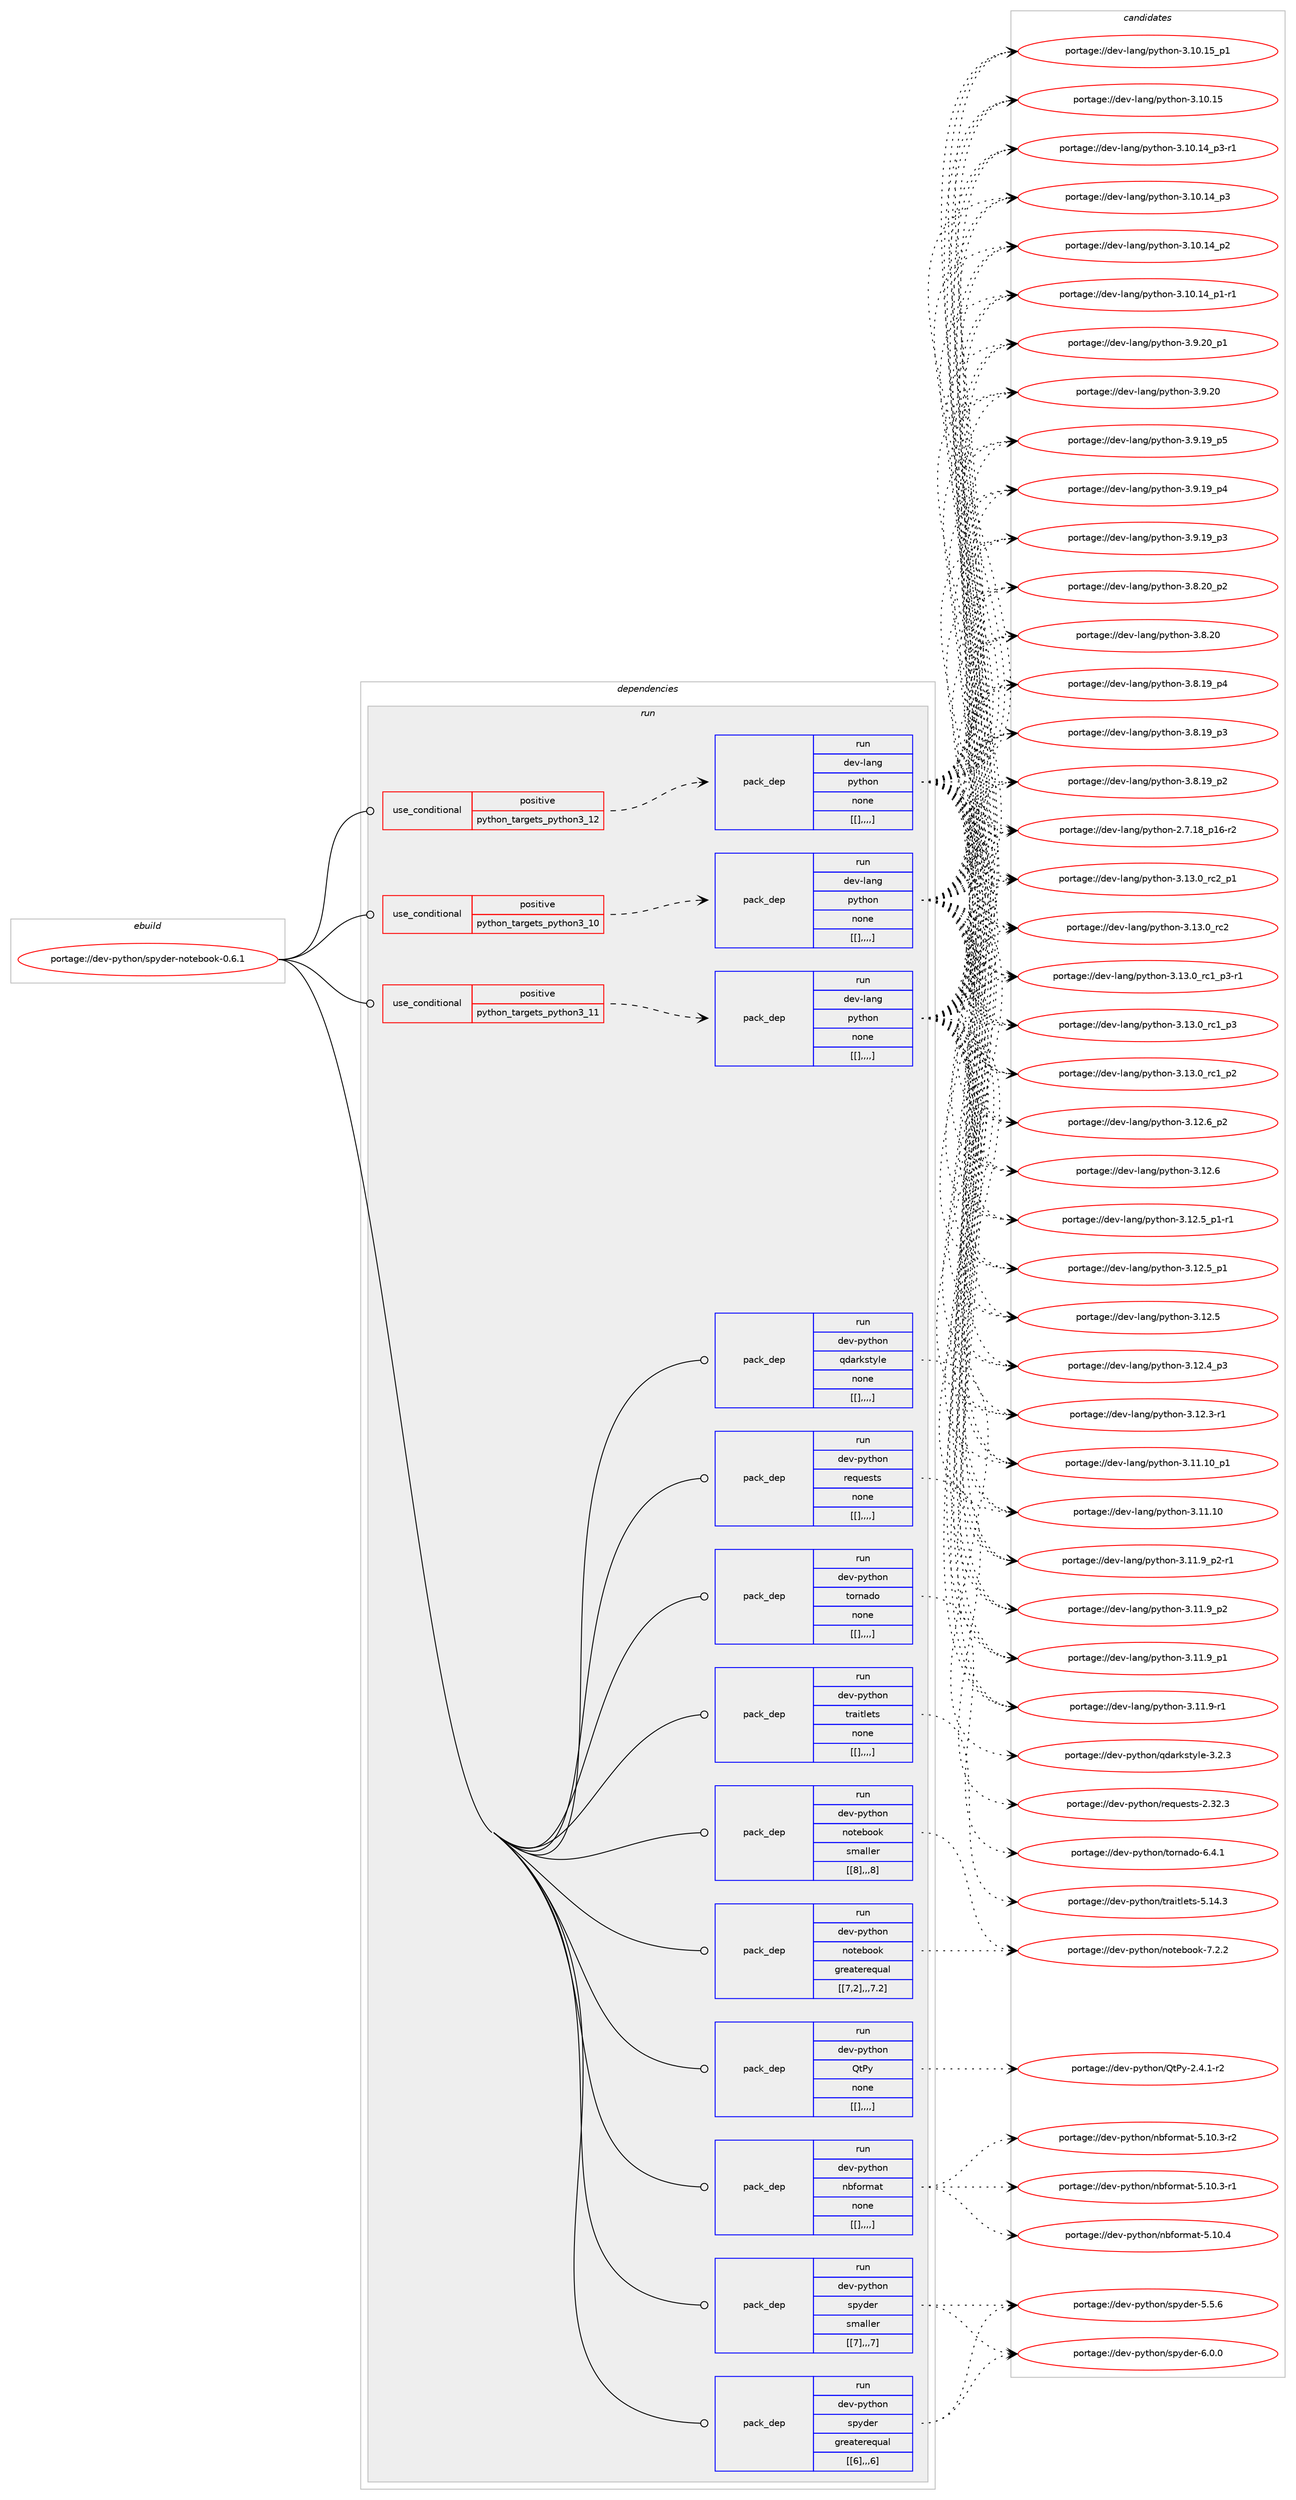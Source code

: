 digraph prolog {

# *************
# Graph options
# *************

newrank=true;
concentrate=true;
compound=true;
graph [rankdir=LR,fontname=Helvetica,fontsize=10,ranksep=1.5];#, ranksep=2.5, nodesep=0.2];
edge  [arrowhead=vee];
node  [fontname=Helvetica,fontsize=10];

# **********
# The ebuild
# **********

subgraph cluster_leftcol {
color=gray;
label=<<i>ebuild</i>>;
id [label="portage://dev-python/spyder-notebook-0.6.1", color=red, width=4, href="../dev-python/spyder-notebook-0.6.1.svg"];
}

# ****************
# The dependencies
# ****************

subgraph cluster_midcol {
color=gray;
label=<<i>dependencies</i>>;
subgraph cluster_compile {
fillcolor="#eeeeee";
style=filled;
label=<<i>compile</i>>;
}
subgraph cluster_compileandrun {
fillcolor="#eeeeee";
style=filled;
label=<<i>compile and run</i>>;
}
subgraph cluster_run {
fillcolor="#eeeeee";
style=filled;
label=<<i>run</i>>;
subgraph cond41697 {
dependency167700 [label=<<TABLE BORDER="0" CELLBORDER="1" CELLSPACING="0" CELLPADDING="4"><TR><TD ROWSPAN="3" CELLPADDING="10">use_conditional</TD></TR><TR><TD>positive</TD></TR><TR><TD>python_targets_python3_10</TD></TR></TABLE>>, shape=none, color=red];
subgraph pack124745 {
dependency167701 [label=<<TABLE BORDER="0" CELLBORDER="1" CELLSPACING="0" CELLPADDING="4" WIDTH="220"><TR><TD ROWSPAN="6" CELLPADDING="30">pack_dep</TD></TR><TR><TD WIDTH="110">run</TD></TR><TR><TD>dev-lang</TD></TR><TR><TD>python</TD></TR><TR><TD>none</TD></TR><TR><TD>[[],,,,]</TD></TR></TABLE>>, shape=none, color=blue];
}
dependency167700:e -> dependency167701:w [weight=20,style="dashed",arrowhead="vee"];
}
id:e -> dependency167700:w [weight=20,style="solid",arrowhead="odot"];
subgraph cond41698 {
dependency167702 [label=<<TABLE BORDER="0" CELLBORDER="1" CELLSPACING="0" CELLPADDING="4"><TR><TD ROWSPAN="3" CELLPADDING="10">use_conditional</TD></TR><TR><TD>positive</TD></TR><TR><TD>python_targets_python3_11</TD></TR></TABLE>>, shape=none, color=red];
subgraph pack124746 {
dependency167703 [label=<<TABLE BORDER="0" CELLBORDER="1" CELLSPACING="0" CELLPADDING="4" WIDTH="220"><TR><TD ROWSPAN="6" CELLPADDING="30">pack_dep</TD></TR><TR><TD WIDTH="110">run</TD></TR><TR><TD>dev-lang</TD></TR><TR><TD>python</TD></TR><TR><TD>none</TD></TR><TR><TD>[[],,,,]</TD></TR></TABLE>>, shape=none, color=blue];
}
dependency167702:e -> dependency167703:w [weight=20,style="dashed",arrowhead="vee"];
}
id:e -> dependency167702:w [weight=20,style="solid",arrowhead="odot"];
subgraph cond41699 {
dependency167704 [label=<<TABLE BORDER="0" CELLBORDER="1" CELLSPACING="0" CELLPADDING="4"><TR><TD ROWSPAN="3" CELLPADDING="10">use_conditional</TD></TR><TR><TD>positive</TD></TR><TR><TD>python_targets_python3_12</TD></TR></TABLE>>, shape=none, color=red];
subgraph pack124747 {
dependency167705 [label=<<TABLE BORDER="0" CELLBORDER="1" CELLSPACING="0" CELLPADDING="4" WIDTH="220"><TR><TD ROWSPAN="6" CELLPADDING="30">pack_dep</TD></TR><TR><TD WIDTH="110">run</TD></TR><TR><TD>dev-lang</TD></TR><TR><TD>python</TD></TR><TR><TD>none</TD></TR><TR><TD>[[],,,,]</TD></TR></TABLE>>, shape=none, color=blue];
}
dependency167704:e -> dependency167705:w [weight=20,style="dashed",arrowhead="vee"];
}
id:e -> dependency167704:w [weight=20,style="solid",arrowhead="odot"];
subgraph pack124748 {
dependency167706 [label=<<TABLE BORDER="0" CELLBORDER="1" CELLSPACING="0" CELLPADDING="4" WIDTH="220"><TR><TD ROWSPAN="6" CELLPADDING="30">pack_dep</TD></TR><TR><TD WIDTH="110">run</TD></TR><TR><TD>dev-python</TD></TR><TR><TD>QtPy</TD></TR><TR><TD>none</TD></TR><TR><TD>[[],,,,]</TD></TR></TABLE>>, shape=none, color=blue];
}
id:e -> dependency167706:w [weight=20,style="solid",arrowhead="odot"];
subgraph pack124749 {
dependency167707 [label=<<TABLE BORDER="0" CELLBORDER="1" CELLSPACING="0" CELLPADDING="4" WIDTH="220"><TR><TD ROWSPAN="6" CELLPADDING="30">pack_dep</TD></TR><TR><TD WIDTH="110">run</TD></TR><TR><TD>dev-python</TD></TR><TR><TD>nbformat</TD></TR><TR><TD>none</TD></TR><TR><TD>[[],,,,]</TD></TR></TABLE>>, shape=none, color=blue];
}
id:e -> dependency167707:w [weight=20,style="solid",arrowhead="odot"];
subgraph pack124750 {
dependency167708 [label=<<TABLE BORDER="0" CELLBORDER="1" CELLSPACING="0" CELLPADDING="4" WIDTH="220"><TR><TD ROWSPAN="6" CELLPADDING="30">pack_dep</TD></TR><TR><TD WIDTH="110">run</TD></TR><TR><TD>dev-python</TD></TR><TR><TD>notebook</TD></TR><TR><TD>greaterequal</TD></TR><TR><TD>[[7,2],,,7.2]</TD></TR></TABLE>>, shape=none, color=blue];
}
id:e -> dependency167708:w [weight=20,style="solid",arrowhead="odot"];
subgraph pack124751 {
dependency167709 [label=<<TABLE BORDER="0" CELLBORDER="1" CELLSPACING="0" CELLPADDING="4" WIDTH="220"><TR><TD ROWSPAN="6" CELLPADDING="30">pack_dep</TD></TR><TR><TD WIDTH="110">run</TD></TR><TR><TD>dev-python</TD></TR><TR><TD>notebook</TD></TR><TR><TD>smaller</TD></TR><TR><TD>[[8],,,8]</TD></TR></TABLE>>, shape=none, color=blue];
}
id:e -> dependency167709:w [weight=20,style="solid",arrowhead="odot"];
subgraph pack124752 {
dependency167710 [label=<<TABLE BORDER="0" CELLBORDER="1" CELLSPACING="0" CELLPADDING="4" WIDTH="220"><TR><TD ROWSPAN="6" CELLPADDING="30">pack_dep</TD></TR><TR><TD WIDTH="110">run</TD></TR><TR><TD>dev-python</TD></TR><TR><TD>qdarkstyle</TD></TR><TR><TD>none</TD></TR><TR><TD>[[],,,,]</TD></TR></TABLE>>, shape=none, color=blue];
}
id:e -> dependency167710:w [weight=20,style="solid",arrowhead="odot"];
subgraph pack124753 {
dependency167711 [label=<<TABLE BORDER="0" CELLBORDER="1" CELLSPACING="0" CELLPADDING="4" WIDTH="220"><TR><TD ROWSPAN="6" CELLPADDING="30">pack_dep</TD></TR><TR><TD WIDTH="110">run</TD></TR><TR><TD>dev-python</TD></TR><TR><TD>requests</TD></TR><TR><TD>none</TD></TR><TR><TD>[[],,,,]</TD></TR></TABLE>>, shape=none, color=blue];
}
id:e -> dependency167711:w [weight=20,style="solid",arrowhead="odot"];
subgraph pack124754 {
dependency167712 [label=<<TABLE BORDER="0" CELLBORDER="1" CELLSPACING="0" CELLPADDING="4" WIDTH="220"><TR><TD ROWSPAN="6" CELLPADDING="30">pack_dep</TD></TR><TR><TD WIDTH="110">run</TD></TR><TR><TD>dev-python</TD></TR><TR><TD>spyder</TD></TR><TR><TD>greaterequal</TD></TR><TR><TD>[[6],,,6]</TD></TR></TABLE>>, shape=none, color=blue];
}
id:e -> dependency167712:w [weight=20,style="solid",arrowhead="odot"];
subgraph pack124755 {
dependency167713 [label=<<TABLE BORDER="0" CELLBORDER="1" CELLSPACING="0" CELLPADDING="4" WIDTH="220"><TR><TD ROWSPAN="6" CELLPADDING="30">pack_dep</TD></TR><TR><TD WIDTH="110">run</TD></TR><TR><TD>dev-python</TD></TR><TR><TD>spyder</TD></TR><TR><TD>smaller</TD></TR><TR><TD>[[7],,,7]</TD></TR></TABLE>>, shape=none, color=blue];
}
id:e -> dependency167713:w [weight=20,style="solid",arrowhead="odot"];
subgraph pack124756 {
dependency167714 [label=<<TABLE BORDER="0" CELLBORDER="1" CELLSPACING="0" CELLPADDING="4" WIDTH="220"><TR><TD ROWSPAN="6" CELLPADDING="30">pack_dep</TD></TR><TR><TD WIDTH="110">run</TD></TR><TR><TD>dev-python</TD></TR><TR><TD>tornado</TD></TR><TR><TD>none</TD></TR><TR><TD>[[],,,,]</TD></TR></TABLE>>, shape=none, color=blue];
}
id:e -> dependency167714:w [weight=20,style="solid",arrowhead="odot"];
subgraph pack124757 {
dependency167715 [label=<<TABLE BORDER="0" CELLBORDER="1" CELLSPACING="0" CELLPADDING="4" WIDTH="220"><TR><TD ROWSPAN="6" CELLPADDING="30">pack_dep</TD></TR><TR><TD WIDTH="110">run</TD></TR><TR><TD>dev-python</TD></TR><TR><TD>traitlets</TD></TR><TR><TD>none</TD></TR><TR><TD>[[],,,,]</TD></TR></TABLE>>, shape=none, color=blue];
}
id:e -> dependency167715:w [weight=20,style="solid",arrowhead="odot"];
}
}

# **************
# The candidates
# **************

subgraph cluster_choices {
rank=same;
color=gray;
label=<<i>candidates</i>>;

subgraph choice124745 {
color=black;
nodesep=1;
choice100101118451089711010347112121116104111110455146495146489511499509511249 [label="portage://dev-lang/python-3.13.0_rc2_p1", color=red, width=4,href="../dev-lang/python-3.13.0_rc2_p1.svg"];
choice10010111845108971101034711212111610411111045514649514648951149950 [label="portage://dev-lang/python-3.13.0_rc2", color=red, width=4,href="../dev-lang/python-3.13.0_rc2.svg"];
choice1001011184510897110103471121211161041111104551464951464895114994995112514511449 [label="portage://dev-lang/python-3.13.0_rc1_p3-r1", color=red, width=4,href="../dev-lang/python-3.13.0_rc1_p3-r1.svg"];
choice100101118451089711010347112121116104111110455146495146489511499499511251 [label="portage://dev-lang/python-3.13.0_rc1_p3", color=red, width=4,href="../dev-lang/python-3.13.0_rc1_p3.svg"];
choice100101118451089711010347112121116104111110455146495146489511499499511250 [label="portage://dev-lang/python-3.13.0_rc1_p2", color=red, width=4,href="../dev-lang/python-3.13.0_rc1_p2.svg"];
choice100101118451089711010347112121116104111110455146495046549511250 [label="portage://dev-lang/python-3.12.6_p2", color=red, width=4,href="../dev-lang/python-3.12.6_p2.svg"];
choice10010111845108971101034711212111610411111045514649504654 [label="portage://dev-lang/python-3.12.6", color=red, width=4,href="../dev-lang/python-3.12.6.svg"];
choice1001011184510897110103471121211161041111104551464950465395112494511449 [label="portage://dev-lang/python-3.12.5_p1-r1", color=red, width=4,href="../dev-lang/python-3.12.5_p1-r1.svg"];
choice100101118451089711010347112121116104111110455146495046539511249 [label="portage://dev-lang/python-3.12.5_p1", color=red, width=4,href="../dev-lang/python-3.12.5_p1.svg"];
choice10010111845108971101034711212111610411111045514649504653 [label="portage://dev-lang/python-3.12.5", color=red, width=4,href="../dev-lang/python-3.12.5.svg"];
choice100101118451089711010347112121116104111110455146495046529511251 [label="portage://dev-lang/python-3.12.4_p3", color=red, width=4,href="../dev-lang/python-3.12.4_p3.svg"];
choice100101118451089711010347112121116104111110455146495046514511449 [label="portage://dev-lang/python-3.12.3-r1", color=red, width=4,href="../dev-lang/python-3.12.3-r1.svg"];
choice10010111845108971101034711212111610411111045514649494649489511249 [label="portage://dev-lang/python-3.11.10_p1", color=red, width=4,href="../dev-lang/python-3.11.10_p1.svg"];
choice1001011184510897110103471121211161041111104551464949464948 [label="portage://dev-lang/python-3.11.10", color=red, width=4,href="../dev-lang/python-3.11.10.svg"];
choice1001011184510897110103471121211161041111104551464949465795112504511449 [label="portage://dev-lang/python-3.11.9_p2-r1", color=red, width=4,href="../dev-lang/python-3.11.9_p2-r1.svg"];
choice100101118451089711010347112121116104111110455146494946579511250 [label="portage://dev-lang/python-3.11.9_p2", color=red, width=4,href="../dev-lang/python-3.11.9_p2.svg"];
choice100101118451089711010347112121116104111110455146494946579511249 [label="portage://dev-lang/python-3.11.9_p1", color=red, width=4,href="../dev-lang/python-3.11.9_p1.svg"];
choice100101118451089711010347112121116104111110455146494946574511449 [label="portage://dev-lang/python-3.11.9-r1", color=red, width=4,href="../dev-lang/python-3.11.9-r1.svg"];
choice10010111845108971101034711212111610411111045514649484649539511249 [label="portage://dev-lang/python-3.10.15_p1", color=red, width=4,href="../dev-lang/python-3.10.15_p1.svg"];
choice1001011184510897110103471121211161041111104551464948464953 [label="portage://dev-lang/python-3.10.15", color=red, width=4,href="../dev-lang/python-3.10.15.svg"];
choice100101118451089711010347112121116104111110455146494846495295112514511449 [label="portage://dev-lang/python-3.10.14_p3-r1", color=red, width=4,href="../dev-lang/python-3.10.14_p3-r1.svg"];
choice10010111845108971101034711212111610411111045514649484649529511251 [label="portage://dev-lang/python-3.10.14_p3", color=red, width=4,href="../dev-lang/python-3.10.14_p3.svg"];
choice10010111845108971101034711212111610411111045514649484649529511250 [label="portage://dev-lang/python-3.10.14_p2", color=red, width=4,href="../dev-lang/python-3.10.14_p2.svg"];
choice100101118451089711010347112121116104111110455146494846495295112494511449 [label="portage://dev-lang/python-3.10.14_p1-r1", color=red, width=4,href="../dev-lang/python-3.10.14_p1-r1.svg"];
choice100101118451089711010347112121116104111110455146574650489511249 [label="portage://dev-lang/python-3.9.20_p1", color=red, width=4,href="../dev-lang/python-3.9.20_p1.svg"];
choice10010111845108971101034711212111610411111045514657465048 [label="portage://dev-lang/python-3.9.20", color=red, width=4,href="../dev-lang/python-3.9.20.svg"];
choice100101118451089711010347112121116104111110455146574649579511253 [label="portage://dev-lang/python-3.9.19_p5", color=red, width=4,href="../dev-lang/python-3.9.19_p5.svg"];
choice100101118451089711010347112121116104111110455146574649579511252 [label="portage://dev-lang/python-3.9.19_p4", color=red, width=4,href="../dev-lang/python-3.9.19_p4.svg"];
choice100101118451089711010347112121116104111110455146574649579511251 [label="portage://dev-lang/python-3.9.19_p3", color=red, width=4,href="../dev-lang/python-3.9.19_p3.svg"];
choice100101118451089711010347112121116104111110455146564650489511250 [label="portage://dev-lang/python-3.8.20_p2", color=red, width=4,href="../dev-lang/python-3.8.20_p2.svg"];
choice10010111845108971101034711212111610411111045514656465048 [label="portage://dev-lang/python-3.8.20", color=red, width=4,href="../dev-lang/python-3.8.20.svg"];
choice100101118451089711010347112121116104111110455146564649579511252 [label="portage://dev-lang/python-3.8.19_p4", color=red, width=4,href="../dev-lang/python-3.8.19_p4.svg"];
choice100101118451089711010347112121116104111110455146564649579511251 [label="portage://dev-lang/python-3.8.19_p3", color=red, width=4,href="../dev-lang/python-3.8.19_p3.svg"];
choice100101118451089711010347112121116104111110455146564649579511250 [label="portage://dev-lang/python-3.8.19_p2", color=red, width=4,href="../dev-lang/python-3.8.19_p2.svg"];
choice100101118451089711010347112121116104111110455046554649569511249544511450 [label="portage://dev-lang/python-2.7.18_p16-r2", color=red, width=4,href="../dev-lang/python-2.7.18_p16-r2.svg"];
dependency167701:e -> choice100101118451089711010347112121116104111110455146495146489511499509511249:w [style=dotted,weight="100"];
dependency167701:e -> choice10010111845108971101034711212111610411111045514649514648951149950:w [style=dotted,weight="100"];
dependency167701:e -> choice1001011184510897110103471121211161041111104551464951464895114994995112514511449:w [style=dotted,weight="100"];
dependency167701:e -> choice100101118451089711010347112121116104111110455146495146489511499499511251:w [style=dotted,weight="100"];
dependency167701:e -> choice100101118451089711010347112121116104111110455146495146489511499499511250:w [style=dotted,weight="100"];
dependency167701:e -> choice100101118451089711010347112121116104111110455146495046549511250:w [style=dotted,weight="100"];
dependency167701:e -> choice10010111845108971101034711212111610411111045514649504654:w [style=dotted,weight="100"];
dependency167701:e -> choice1001011184510897110103471121211161041111104551464950465395112494511449:w [style=dotted,weight="100"];
dependency167701:e -> choice100101118451089711010347112121116104111110455146495046539511249:w [style=dotted,weight="100"];
dependency167701:e -> choice10010111845108971101034711212111610411111045514649504653:w [style=dotted,weight="100"];
dependency167701:e -> choice100101118451089711010347112121116104111110455146495046529511251:w [style=dotted,weight="100"];
dependency167701:e -> choice100101118451089711010347112121116104111110455146495046514511449:w [style=dotted,weight="100"];
dependency167701:e -> choice10010111845108971101034711212111610411111045514649494649489511249:w [style=dotted,weight="100"];
dependency167701:e -> choice1001011184510897110103471121211161041111104551464949464948:w [style=dotted,weight="100"];
dependency167701:e -> choice1001011184510897110103471121211161041111104551464949465795112504511449:w [style=dotted,weight="100"];
dependency167701:e -> choice100101118451089711010347112121116104111110455146494946579511250:w [style=dotted,weight="100"];
dependency167701:e -> choice100101118451089711010347112121116104111110455146494946579511249:w [style=dotted,weight="100"];
dependency167701:e -> choice100101118451089711010347112121116104111110455146494946574511449:w [style=dotted,weight="100"];
dependency167701:e -> choice10010111845108971101034711212111610411111045514649484649539511249:w [style=dotted,weight="100"];
dependency167701:e -> choice1001011184510897110103471121211161041111104551464948464953:w [style=dotted,weight="100"];
dependency167701:e -> choice100101118451089711010347112121116104111110455146494846495295112514511449:w [style=dotted,weight="100"];
dependency167701:e -> choice10010111845108971101034711212111610411111045514649484649529511251:w [style=dotted,weight="100"];
dependency167701:e -> choice10010111845108971101034711212111610411111045514649484649529511250:w [style=dotted,weight="100"];
dependency167701:e -> choice100101118451089711010347112121116104111110455146494846495295112494511449:w [style=dotted,weight="100"];
dependency167701:e -> choice100101118451089711010347112121116104111110455146574650489511249:w [style=dotted,weight="100"];
dependency167701:e -> choice10010111845108971101034711212111610411111045514657465048:w [style=dotted,weight="100"];
dependency167701:e -> choice100101118451089711010347112121116104111110455146574649579511253:w [style=dotted,weight="100"];
dependency167701:e -> choice100101118451089711010347112121116104111110455146574649579511252:w [style=dotted,weight="100"];
dependency167701:e -> choice100101118451089711010347112121116104111110455146574649579511251:w [style=dotted,weight="100"];
dependency167701:e -> choice100101118451089711010347112121116104111110455146564650489511250:w [style=dotted,weight="100"];
dependency167701:e -> choice10010111845108971101034711212111610411111045514656465048:w [style=dotted,weight="100"];
dependency167701:e -> choice100101118451089711010347112121116104111110455146564649579511252:w [style=dotted,weight="100"];
dependency167701:e -> choice100101118451089711010347112121116104111110455146564649579511251:w [style=dotted,weight="100"];
dependency167701:e -> choice100101118451089711010347112121116104111110455146564649579511250:w [style=dotted,weight="100"];
dependency167701:e -> choice100101118451089711010347112121116104111110455046554649569511249544511450:w [style=dotted,weight="100"];
}
subgraph choice124746 {
color=black;
nodesep=1;
choice100101118451089711010347112121116104111110455146495146489511499509511249 [label="portage://dev-lang/python-3.13.0_rc2_p1", color=red, width=4,href="../dev-lang/python-3.13.0_rc2_p1.svg"];
choice10010111845108971101034711212111610411111045514649514648951149950 [label="portage://dev-lang/python-3.13.0_rc2", color=red, width=4,href="../dev-lang/python-3.13.0_rc2.svg"];
choice1001011184510897110103471121211161041111104551464951464895114994995112514511449 [label="portage://dev-lang/python-3.13.0_rc1_p3-r1", color=red, width=4,href="../dev-lang/python-3.13.0_rc1_p3-r1.svg"];
choice100101118451089711010347112121116104111110455146495146489511499499511251 [label="portage://dev-lang/python-3.13.0_rc1_p3", color=red, width=4,href="../dev-lang/python-3.13.0_rc1_p3.svg"];
choice100101118451089711010347112121116104111110455146495146489511499499511250 [label="portage://dev-lang/python-3.13.0_rc1_p2", color=red, width=4,href="../dev-lang/python-3.13.0_rc1_p2.svg"];
choice100101118451089711010347112121116104111110455146495046549511250 [label="portage://dev-lang/python-3.12.6_p2", color=red, width=4,href="../dev-lang/python-3.12.6_p2.svg"];
choice10010111845108971101034711212111610411111045514649504654 [label="portage://dev-lang/python-3.12.6", color=red, width=4,href="../dev-lang/python-3.12.6.svg"];
choice1001011184510897110103471121211161041111104551464950465395112494511449 [label="portage://dev-lang/python-3.12.5_p1-r1", color=red, width=4,href="../dev-lang/python-3.12.5_p1-r1.svg"];
choice100101118451089711010347112121116104111110455146495046539511249 [label="portage://dev-lang/python-3.12.5_p1", color=red, width=4,href="../dev-lang/python-3.12.5_p1.svg"];
choice10010111845108971101034711212111610411111045514649504653 [label="portage://dev-lang/python-3.12.5", color=red, width=4,href="../dev-lang/python-3.12.5.svg"];
choice100101118451089711010347112121116104111110455146495046529511251 [label="portage://dev-lang/python-3.12.4_p3", color=red, width=4,href="../dev-lang/python-3.12.4_p3.svg"];
choice100101118451089711010347112121116104111110455146495046514511449 [label="portage://dev-lang/python-3.12.3-r1", color=red, width=4,href="../dev-lang/python-3.12.3-r1.svg"];
choice10010111845108971101034711212111610411111045514649494649489511249 [label="portage://dev-lang/python-3.11.10_p1", color=red, width=4,href="../dev-lang/python-3.11.10_p1.svg"];
choice1001011184510897110103471121211161041111104551464949464948 [label="portage://dev-lang/python-3.11.10", color=red, width=4,href="../dev-lang/python-3.11.10.svg"];
choice1001011184510897110103471121211161041111104551464949465795112504511449 [label="portage://dev-lang/python-3.11.9_p2-r1", color=red, width=4,href="../dev-lang/python-3.11.9_p2-r1.svg"];
choice100101118451089711010347112121116104111110455146494946579511250 [label="portage://dev-lang/python-3.11.9_p2", color=red, width=4,href="../dev-lang/python-3.11.9_p2.svg"];
choice100101118451089711010347112121116104111110455146494946579511249 [label="portage://dev-lang/python-3.11.9_p1", color=red, width=4,href="../dev-lang/python-3.11.9_p1.svg"];
choice100101118451089711010347112121116104111110455146494946574511449 [label="portage://dev-lang/python-3.11.9-r1", color=red, width=4,href="../dev-lang/python-3.11.9-r1.svg"];
choice10010111845108971101034711212111610411111045514649484649539511249 [label="portage://dev-lang/python-3.10.15_p1", color=red, width=4,href="../dev-lang/python-3.10.15_p1.svg"];
choice1001011184510897110103471121211161041111104551464948464953 [label="portage://dev-lang/python-3.10.15", color=red, width=4,href="../dev-lang/python-3.10.15.svg"];
choice100101118451089711010347112121116104111110455146494846495295112514511449 [label="portage://dev-lang/python-3.10.14_p3-r1", color=red, width=4,href="../dev-lang/python-3.10.14_p3-r1.svg"];
choice10010111845108971101034711212111610411111045514649484649529511251 [label="portage://dev-lang/python-3.10.14_p3", color=red, width=4,href="../dev-lang/python-3.10.14_p3.svg"];
choice10010111845108971101034711212111610411111045514649484649529511250 [label="portage://dev-lang/python-3.10.14_p2", color=red, width=4,href="../dev-lang/python-3.10.14_p2.svg"];
choice100101118451089711010347112121116104111110455146494846495295112494511449 [label="portage://dev-lang/python-3.10.14_p1-r1", color=red, width=4,href="../dev-lang/python-3.10.14_p1-r1.svg"];
choice100101118451089711010347112121116104111110455146574650489511249 [label="portage://dev-lang/python-3.9.20_p1", color=red, width=4,href="../dev-lang/python-3.9.20_p1.svg"];
choice10010111845108971101034711212111610411111045514657465048 [label="portage://dev-lang/python-3.9.20", color=red, width=4,href="../dev-lang/python-3.9.20.svg"];
choice100101118451089711010347112121116104111110455146574649579511253 [label="portage://dev-lang/python-3.9.19_p5", color=red, width=4,href="../dev-lang/python-3.9.19_p5.svg"];
choice100101118451089711010347112121116104111110455146574649579511252 [label="portage://dev-lang/python-3.9.19_p4", color=red, width=4,href="../dev-lang/python-3.9.19_p4.svg"];
choice100101118451089711010347112121116104111110455146574649579511251 [label="portage://dev-lang/python-3.9.19_p3", color=red, width=4,href="../dev-lang/python-3.9.19_p3.svg"];
choice100101118451089711010347112121116104111110455146564650489511250 [label="portage://dev-lang/python-3.8.20_p2", color=red, width=4,href="../dev-lang/python-3.8.20_p2.svg"];
choice10010111845108971101034711212111610411111045514656465048 [label="portage://dev-lang/python-3.8.20", color=red, width=4,href="../dev-lang/python-3.8.20.svg"];
choice100101118451089711010347112121116104111110455146564649579511252 [label="portage://dev-lang/python-3.8.19_p4", color=red, width=4,href="../dev-lang/python-3.8.19_p4.svg"];
choice100101118451089711010347112121116104111110455146564649579511251 [label="portage://dev-lang/python-3.8.19_p3", color=red, width=4,href="../dev-lang/python-3.8.19_p3.svg"];
choice100101118451089711010347112121116104111110455146564649579511250 [label="portage://dev-lang/python-3.8.19_p2", color=red, width=4,href="../dev-lang/python-3.8.19_p2.svg"];
choice100101118451089711010347112121116104111110455046554649569511249544511450 [label="portage://dev-lang/python-2.7.18_p16-r2", color=red, width=4,href="../dev-lang/python-2.7.18_p16-r2.svg"];
dependency167703:e -> choice100101118451089711010347112121116104111110455146495146489511499509511249:w [style=dotted,weight="100"];
dependency167703:e -> choice10010111845108971101034711212111610411111045514649514648951149950:w [style=dotted,weight="100"];
dependency167703:e -> choice1001011184510897110103471121211161041111104551464951464895114994995112514511449:w [style=dotted,weight="100"];
dependency167703:e -> choice100101118451089711010347112121116104111110455146495146489511499499511251:w [style=dotted,weight="100"];
dependency167703:e -> choice100101118451089711010347112121116104111110455146495146489511499499511250:w [style=dotted,weight="100"];
dependency167703:e -> choice100101118451089711010347112121116104111110455146495046549511250:w [style=dotted,weight="100"];
dependency167703:e -> choice10010111845108971101034711212111610411111045514649504654:w [style=dotted,weight="100"];
dependency167703:e -> choice1001011184510897110103471121211161041111104551464950465395112494511449:w [style=dotted,weight="100"];
dependency167703:e -> choice100101118451089711010347112121116104111110455146495046539511249:w [style=dotted,weight="100"];
dependency167703:e -> choice10010111845108971101034711212111610411111045514649504653:w [style=dotted,weight="100"];
dependency167703:e -> choice100101118451089711010347112121116104111110455146495046529511251:w [style=dotted,weight="100"];
dependency167703:e -> choice100101118451089711010347112121116104111110455146495046514511449:w [style=dotted,weight="100"];
dependency167703:e -> choice10010111845108971101034711212111610411111045514649494649489511249:w [style=dotted,weight="100"];
dependency167703:e -> choice1001011184510897110103471121211161041111104551464949464948:w [style=dotted,weight="100"];
dependency167703:e -> choice1001011184510897110103471121211161041111104551464949465795112504511449:w [style=dotted,weight="100"];
dependency167703:e -> choice100101118451089711010347112121116104111110455146494946579511250:w [style=dotted,weight="100"];
dependency167703:e -> choice100101118451089711010347112121116104111110455146494946579511249:w [style=dotted,weight="100"];
dependency167703:e -> choice100101118451089711010347112121116104111110455146494946574511449:w [style=dotted,weight="100"];
dependency167703:e -> choice10010111845108971101034711212111610411111045514649484649539511249:w [style=dotted,weight="100"];
dependency167703:e -> choice1001011184510897110103471121211161041111104551464948464953:w [style=dotted,weight="100"];
dependency167703:e -> choice100101118451089711010347112121116104111110455146494846495295112514511449:w [style=dotted,weight="100"];
dependency167703:e -> choice10010111845108971101034711212111610411111045514649484649529511251:w [style=dotted,weight="100"];
dependency167703:e -> choice10010111845108971101034711212111610411111045514649484649529511250:w [style=dotted,weight="100"];
dependency167703:e -> choice100101118451089711010347112121116104111110455146494846495295112494511449:w [style=dotted,weight="100"];
dependency167703:e -> choice100101118451089711010347112121116104111110455146574650489511249:w [style=dotted,weight="100"];
dependency167703:e -> choice10010111845108971101034711212111610411111045514657465048:w [style=dotted,weight="100"];
dependency167703:e -> choice100101118451089711010347112121116104111110455146574649579511253:w [style=dotted,weight="100"];
dependency167703:e -> choice100101118451089711010347112121116104111110455146574649579511252:w [style=dotted,weight="100"];
dependency167703:e -> choice100101118451089711010347112121116104111110455146574649579511251:w [style=dotted,weight="100"];
dependency167703:e -> choice100101118451089711010347112121116104111110455146564650489511250:w [style=dotted,weight="100"];
dependency167703:e -> choice10010111845108971101034711212111610411111045514656465048:w [style=dotted,weight="100"];
dependency167703:e -> choice100101118451089711010347112121116104111110455146564649579511252:w [style=dotted,weight="100"];
dependency167703:e -> choice100101118451089711010347112121116104111110455146564649579511251:w [style=dotted,weight="100"];
dependency167703:e -> choice100101118451089711010347112121116104111110455146564649579511250:w [style=dotted,weight="100"];
dependency167703:e -> choice100101118451089711010347112121116104111110455046554649569511249544511450:w [style=dotted,weight="100"];
}
subgraph choice124747 {
color=black;
nodesep=1;
choice100101118451089711010347112121116104111110455146495146489511499509511249 [label="portage://dev-lang/python-3.13.0_rc2_p1", color=red, width=4,href="../dev-lang/python-3.13.0_rc2_p1.svg"];
choice10010111845108971101034711212111610411111045514649514648951149950 [label="portage://dev-lang/python-3.13.0_rc2", color=red, width=4,href="../dev-lang/python-3.13.0_rc2.svg"];
choice1001011184510897110103471121211161041111104551464951464895114994995112514511449 [label="portage://dev-lang/python-3.13.0_rc1_p3-r1", color=red, width=4,href="../dev-lang/python-3.13.0_rc1_p3-r1.svg"];
choice100101118451089711010347112121116104111110455146495146489511499499511251 [label="portage://dev-lang/python-3.13.0_rc1_p3", color=red, width=4,href="../dev-lang/python-3.13.0_rc1_p3.svg"];
choice100101118451089711010347112121116104111110455146495146489511499499511250 [label="portage://dev-lang/python-3.13.0_rc1_p2", color=red, width=4,href="../dev-lang/python-3.13.0_rc1_p2.svg"];
choice100101118451089711010347112121116104111110455146495046549511250 [label="portage://dev-lang/python-3.12.6_p2", color=red, width=4,href="../dev-lang/python-3.12.6_p2.svg"];
choice10010111845108971101034711212111610411111045514649504654 [label="portage://dev-lang/python-3.12.6", color=red, width=4,href="../dev-lang/python-3.12.6.svg"];
choice1001011184510897110103471121211161041111104551464950465395112494511449 [label="portage://dev-lang/python-3.12.5_p1-r1", color=red, width=4,href="../dev-lang/python-3.12.5_p1-r1.svg"];
choice100101118451089711010347112121116104111110455146495046539511249 [label="portage://dev-lang/python-3.12.5_p1", color=red, width=4,href="../dev-lang/python-3.12.5_p1.svg"];
choice10010111845108971101034711212111610411111045514649504653 [label="portage://dev-lang/python-3.12.5", color=red, width=4,href="../dev-lang/python-3.12.5.svg"];
choice100101118451089711010347112121116104111110455146495046529511251 [label="portage://dev-lang/python-3.12.4_p3", color=red, width=4,href="../dev-lang/python-3.12.4_p3.svg"];
choice100101118451089711010347112121116104111110455146495046514511449 [label="portage://dev-lang/python-3.12.3-r1", color=red, width=4,href="../dev-lang/python-3.12.3-r1.svg"];
choice10010111845108971101034711212111610411111045514649494649489511249 [label="portage://dev-lang/python-3.11.10_p1", color=red, width=4,href="../dev-lang/python-3.11.10_p1.svg"];
choice1001011184510897110103471121211161041111104551464949464948 [label="portage://dev-lang/python-3.11.10", color=red, width=4,href="../dev-lang/python-3.11.10.svg"];
choice1001011184510897110103471121211161041111104551464949465795112504511449 [label="portage://dev-lang/python-3.11.9_p2-r1", color=red, width=4,href="../dev-lang/python-3.11.9_p2-r1.svg"];
choice100101118451089711010347112121116104111110455146494946579511250 [label="portage://dev-lang/python-3.11.9_p2", color=red, width=4,href="../dev-lang/python-3.11.9_p2.svg"];
choice100101118451089711010347112121116104111110455146494946579511249 [label="portage://dev-lang/python-3.11.9_p1", color=red, width=4,href="../dev-lang/python-3.11.9_p1.svg"];
choice100101118451089711010347112121116104111110455146494946574511449 [label="portage://dev-lang/python-3.11.9-r1", color=red, width=4,href="../dev-lang/python-3.11.9-r1.svg"];
choice10010111845108971101034711212111610411111045514649484649539511249 [label="portage://dev-lang/python-3.10.15_p1", color=red, width=4,href="../dev-lang/python-3.10.15_p1.svg"];
choice1001011184510897110103471121211161041111104551464948464953 [label="portage://dev-lang/python-3.10.15", color=red, width=4,href="../dev-lang/python-3.10.15.svg"];
choice100101118451089711010347112121116104111110455146494846495295112514511449 [label="portage://dev-lang/python-3.10.14_p3-r1", color=red, width=4,href="../dev-lang/python-3.10.14_p3-r1.svg"];
choice10010111845108971101034711212111610411111045514649484649529511251 [label="portage://dev-lang/python-3.10.14_p3", color=red, width=4,href="../dev-lang/python-3.10.14_p3.svg"];
choice10010111845108971101034711212111610411111045514649484649529511250 [label="portage://dev-lang/python-3.10.14_p2", color=red, width=4,href="../dev-lang/python-3.10.14_p2.svg"];
choice100101118451089711010347112121116104111110455146494846495295112494511449 [label="portage://dev-lang/python-3.10.14_p1-r1", color=red, width=4,href="../dev-lang/python-3.10.14_p1-r1.svg"];
choice100101118451089711010347112121116104111110455146574650489511249 [label="portage://dev-lang/python-3.9.20_p1", color=red, width=4,href="../dev-lang/python-3.9.20_p1.svg"];
choice10010111845108971101034711212111610411111045514657465048 [label="portage://dev-lang/python-3.9.20", color=red, width=4,href="../dev-lang/python-3.9.20.svg"];
choice100101118451089711010347112121116104111110455146574649579511253 [label="portage://dev-lang/python-3.9.19_p5", color=red, width=4,href="../dev-lang/python-3.9.19_p5.svg"];
choice100101118451089711010347112121116104111110455146574649579511252 [label="portage://dev-lang/python-3.9.19_p4", color=red, width=4,href="../dev-lang/python-3.9.19_p4.svg"];
choice100101118451089711010347112121116104111110455146574649579511251 [label="portage://dev-lang/python-3.9.19_p3", color=red, width=4,href="../dev-lang/python-3.9.19_p3.svg"];
choice100101118451089711010347112121116104111110455146564650489511250 [label="portage://dev-lang/python-3.8.20_p2", color=red, width=4,href="../dev-lang/python-3.8.20_p2.svg"];
choice10010111845108971101034711212111610411111045514656465048 [label="portage://dev-lang/python-3.8.20", color=red, width=4,href="../dev-lang/python-3.8.20.svg"];
choice100101118451089711010347112121116104111110455146564649579511252 [label="portage://dev-lang/python-3.8.19_p4", color=red, width=4,href="../dev-lang/python-3.8.19_p4.svg"];
choice100101118451089711010347112121116104111110455146564649579511251 [label="portage://dev-lang/python-3.8.19_p3", color=red, width=4,href="../dev-lang/python-3.8.19_p3.svg"];
choice100101118451089711010347112121116104111110455146564649579511250 [label="portage://dev-lang/python-3.8.19_p2", color=red, width=4,href="../dev-lang/python-3.8.19_p2.svg"];
choice100101118451089711010347112121116104111110455046554649569511249544511450 [label="portage://dev-lang/python-2.7.18_p16-r2", color=red, width=4,href="../dev-lang/python-2.7.18_p16-r2.svg"];
dependency167705:e -> choice100101118451089711010347112121116104111110455146495146489511499509511249:w [style=dotted,weight="100"];
dependency167705:e -> choice10010111845108971101034711212111610411111045514649514648951149950:w [style=dotted,weight="100"];
dependency167705:e -> choice1001011184510897110103471121211161041111104551464951464895114994995112514511449:w [style=dotted,weight="100"];
dependency167705:e -> choice100101118451089711010347112121116104111110455146495146489511499499511251:w [style=dotted,weight="100"];
dependency167705:e -> choice100101118451089711010347112121116104111110455146495146489511499499511250:w [style=dotted,weight="100"];
dependency167705:e -> choice100101118451089711010347112121116104111110455146495046549511250:w [style=dotted,weight="100"];
dependency167705:e -> choice10010111845108971101034711212111610411111045514649504654:w [style=dotted,weight="100"];
dependency167705:e -> choice1001011184510897110103471121211161041111104551464950465395112494511449:w [style=dotted,weight="100"];
dependency167705:e -> choice100101118451089711010347112121116104111110455146495046539511249:w [style=dotted,weight="100"];
dependency167705:e -> choice10010111845108971101034711212111610411111045514649504653:w [style=dotted,weight="100"];
dependency167705:e -> choice100101118451089711010347112121116104111110455146495046529511251:w [style=dotted,weight="100"];
dependency167705:e -> choice100101118451089711010347112121116104111110455146495046514511449:w [style=dotted,weight="100"];
dependency167705:e -> choice10010111845108971101034711212111610411111045514649494649489511249:w [style=dotted,weight="100"];
dependency167705:e -> choice1001011184510897110103471121211161041111104551464949464948:w [style=dotted,weight="100"];
dependency167705:e -> choice1001011184510897110103471121211161041111104551464949465795112504511449:w [style=dotted,weight="100"];
dependency167705:e -> choice100101118451089711010347112121116104111110455146494946579511250:w [style=dotted,weight="100"];
dependency167705:e -> choice100101118451089711010347112121116104111110455146494946579511249:w [style=dotted,weight="100"];
dependency167705:e -> choice100101118451089711010347112121116104111110455146494946574511449:w [style=dotted,weight="100"];
dependency167705:e -> choice10010111845108971101034711212111610411111045514649484649539511249:w [style=dotted,weight="100"];
dependency167705:e -> choice1001011184510897110103471121211161041111104551464948464953:w [style=dotted,weight="100"];
dependency167705:e -> choice100101118451089711010347112121116104111110455146494846495295112514511449:w [style=dotted,weight="100"];
dependency167705:e -> choice10010111845108971101034711212111610411111045514649484649529511251:w [style=dotted,weight="100"];
dependency167705:e -> choice10010111845108971101034711212111610411111045514649484649529511250:w [style=dotted,weight="100"];
dependency167705:e -> choice100101118451089711010347112121116104111110455146494846495295112494511449:w [style=dotted,weight="100"];
dependency167705:e -> choice100101118451089711010347112121116104111110455146574650489511249:w [style=dotted,weight="100"];
dependency167705:e -> choice10010111845108971101034711212111610411111045514657465048:w [style=dotted,weight="100"];
dependency167705:e -> choice100101118451089711010347112121116104111110455146574649579511253:w [style=dotted,weight="100"];
dependency167705:e -> choice100101118451089711010347112121116104111110455146574649579511252:w [style=dotted,weight="100"];
dependency167705:e -> choice100101118451089711010347112121116104111110455146574649579511251:w [style=dotted,weight="100"];
dependency167705:e -> choice100101118451089711010347112121116104111110455146564650489511250:w [style=dotted,weight="100"];
dependency167705:e -> choice10010111845108971101034711212111610411111045514656465048:w [style=dotted,weight="100"];
dependency167705:e -> choice100101118451089711010347112121116104111110455146564649579511252:w [style=dotted,weight="100"];
dependency167705:e -> choice100101118451089711010347112121116104111110455146564649579511251:w [style=dotted,weight="100"];
dependency167705:e -> choice100101118451089711010347112121116104111110455146564649579511250:w [style=dotted,weight="100"];
dependency167705:e -> choice100101118451089711010347112121116104111110455046554649569511249544511450:w [style=dotted,weight="100"];
}
subgraph choice124748 {
color=black;
nodesep=1;
choice100101118451121211161041111104781116801214550465246494511450 [label="portage://dev-python/QtPy-2.4.1-r2", color=red, width=4,href="../dev-python/QtPy-2.4.1-r2.svg"];
dependency167706:e -> choice100101118451121211161041111104781116801214550465246494511450:w [style=dotted,weight="100"];
}
subgraph choice124749 {
color=black;
nodesep=1;
choice1001011184511212111610411111047110981021111141099711645534649484652 [label="portage://dev-python/nbformat-5.10.4", color=red, width=4,href="../dev-python/nbformat-5.10.4.svg"];
choice10010111845112121116104111110471109810211111410997116455346494846514511450 [label="portage://dev-python/nbformat-5.10.3-r2", color=red, width=4,href="../dev-python/nbformat-5.10.3-r2.svg"];
choice10010111845112121116104111110471109810211111410997116455346494846514511449 [label="portage://dev-python/nbformat-5.10.3-r1", color=red, width=4,href="../dev-python/nbformat-5.10.3-r1.svg"];
dependency167707:e -> choice1001011184511212111610411111047110981021111141099711645534649484652:w [style=dotted,weight="100"];
dependency167707:e -> choice10010111845112121116104111110471109810211111410997116455346494846514511450:w [style=dotted,weight="100"];
dependency167707:e -> choice10010111845112121116104111110471109810211111410997116455346494846514511449:w [style=dotted,weight="100"];
}
subgraph choice124750 {
color=black;
nodesep=1;
choice100101118451121211161041111104711011111610198111111107455546504650 [label="portage://dev-python/notebook-7.2.2", color=red, width=4,href="../dev-python/notebook-7.2.2.svg"];
dependency167708:e -> choice100101118451121211161041111104711011111610198111111107455546504650:w [style=dotted,weight="100"];
}
subgraph choice124751 {
color=black;
nodesep=1;
choice100101118451121211161041111104711011111610198111111107455546504650 [label="portage://dev-python/notebook-7.2.2", color=red, width=4,href="../dev-python/notebook-7.2.2.svg"];
dependency167709:e -> choice100101118451121211161041111104711011111610198111111107455546504650:w [style=dotted,weight="100"];
}
subgraph choice124752 {
color=black;
nodesep=1;
choice100101118451121211161041111104711310097114107115116121108101455146504651 [label="portage://dev-python/qdarkstyle-3.2.3", color=red, width=4,href="../dev-python/qdarkstyle-3.2.3.svg"];
dependency167710:e -> choice100101118451121211161041111104711310097114107115116121108101455146504651:w [style=dotted,weight="100"];
}
subgraph choice124753 {
color=black;
nodesep=1;
choice100101118451121211161041111104711410111311710111511611545504651504651 [label="portage://dev-python/requests-2.32.3", color=red, width=4,href="../dev-python/requests-2.32.3.svg"];
dependency167711:e -> choice100101118451121211161041111104711410111311710111511611545504651504651:w [style=dotted,weight="100"];
}
subgraph choice124754 {
color=black;
nodesep=1;
choice1001011184511212111610411111047115112121100101114455446484648 [label="portage://dev-python/spyder-6.0.0", color=red, width=4,href="../dev-python/spyder-6.0.0.svg"];
choice1001011184511212111610411111047115112121100101114455346534654 [label="portage://dev-python/spyder-5.5.6", color=red, width=4,href="../dev-python/spyder-5.5.6.svg"];
dependency167712:e -> choice1001011184511212111610411111047115112121100101114455446484648:w [style=dotted,weight="100"];
dependency167712:e -> choice1001011184511212111610411111047115112121100101114455346534654:w [style=dotted,weight="100"];
}
subgraph choice124755 {
color=black;
nodesep=1;
choice1001011184511212111610411111047115112121100101114455446484648 [label="portage://dev-python/spyder-6.0.0", color=red, width=4,href="../dev-python/spyder-6.0.0.svg"];
choice1001011184511212111610411111047115112121100101114455346534654 [label="portage://dev-python/spyder-5.5.6", color=red, width=4,href="../dev-python/spyder-5.5.6.svg"];
dependency167713:e -> choice1001011184511212111610411111047115112121100101114455446484648:w [style=dotted,weight="100"];
dependency167713:e -> choice1001011184511212111610411111047115112121100101114455346534654:w [style=dotted,weight="100"];
}
subgraph choice124756 {
color=black;
nodesep=1;
choice100101118451121211161041111104711611111411097100111455446524649 [label="portage://dev-python/tornado-6.4.1", color=red, width=4,href="../dev-python/tornado-6.4.1.svg"];
dependency167714:e -> choice100101118451121211161041111104711611111411097100111455446524649:w [style=dotted,weight="100"];
}
subgraph choice124757 {
color=black;
nodesep=1;
choice10010111845112121116104111110471161149710511610810111611545534649524651 [label="portage://dev-python/traitlets-5.14.3", color=red, width=4,href="../dev-python/traitlets-5.14.3.svg"];
dependency167715:e -> choice10010111845112121116104111110471161149710511610810111611545534649524651:w [style=dotted,weight="100"];
}
}

}
